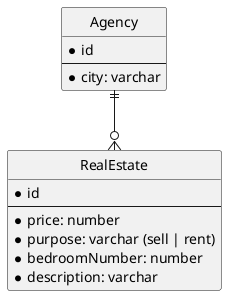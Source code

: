 @startuml

hide circle

entity "Agency" as a {
    * id
    --
    * city: varchar
}

entity "RealEstate" as re {
    * id
    --
    * price: number
    * purpose: varchar (sell | rent)
    * bedroomNumber: number
    * description: varchar
}

a||--o{re
@enduml
